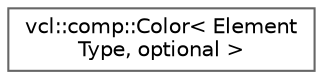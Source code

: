digraph "Graphical Class Hierarchy"
{
 // LATEX_PDF_SIZE
  bgcolor="transparent";
  edge [fontname=Helvetica,fontsize=10,labelfontname=Helvetica,labelfontsize=10];
  node [fontname=Helvetica,fontsize=10,shape=box,height=0.2,width=0.4];
  rankdir="LR";
  Node0 [label="vcl::comp::Color\< Element\lType, optional \>",height=0.2,width=0.4,color="grey40", fillcolor="white", style="filled",URL="$classvcl_1_1comp_1_1Color.html",tooltip="The Color class represents a RGBA color that will be part of an Element (e.g. Vertex,..."];
}
